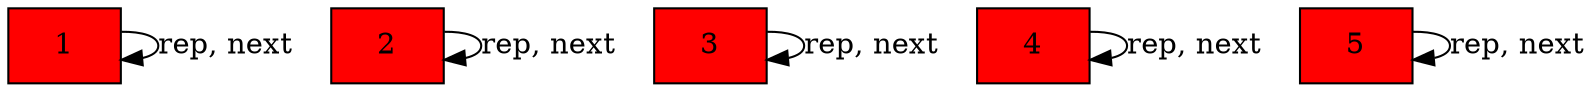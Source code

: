 strict digraph ADTTOXML {
  edge[color=black]
  node[color=black, shape=box]

  1 [label="1", style="filled", fillcolor="red"]
  2 [label="2", style="filled", fillcolor="red"]
  3 [label="3", style="filled", fillcolor="red"]
  4 [label="4", style="filled", fillcolor="red"]
  5 [label="5", style="filled", fillcolor="red"]

  edge[color=black]
  1 -> 1[label="rep, next"]
  2 -> 2[label="rep, next"]
  3 -> 3[label="rep, next"]
  4 -> 4[label="rep, next"]
  5 -> 5[label="rep, next"]

  {rank=same;1 2 3 4 5}
}

